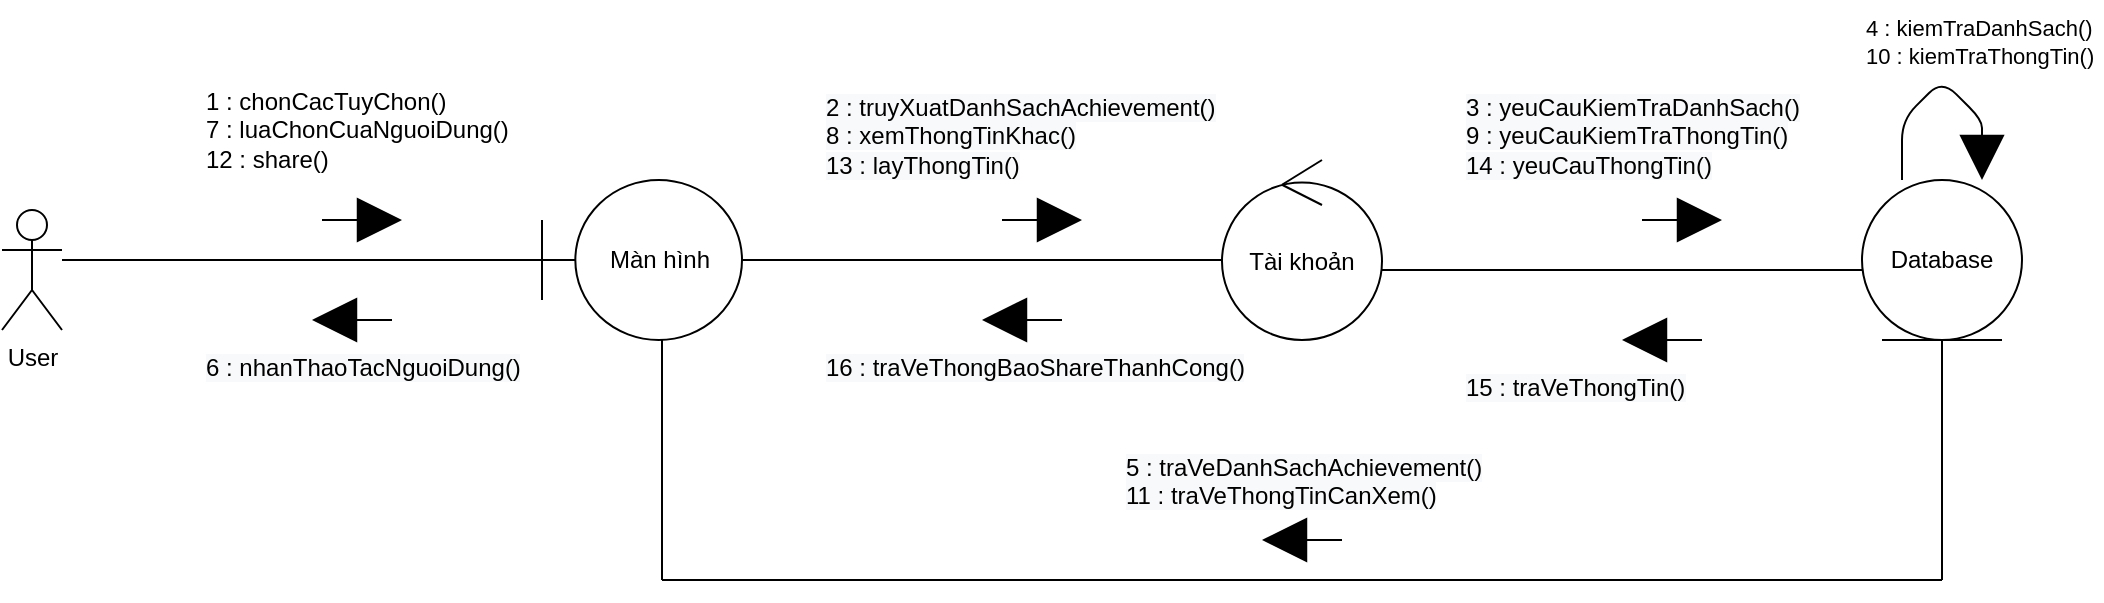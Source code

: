 <mxfile version="13.6.5">
    <diagram id="XJ9SEUUzNbHEPwtcxcTW" name="Page-1">
        <mxGraphModel dx="990" dy="585" grid="1" gridSize="10" guides="1" tooltips="1" connect="1" arrows="1" fold="1" page="1" pageScale="1" pageWidth="850" pageHeight="1100" background="#FFFFFF" math="0" shadow="0">
            <root>
                <mxCell id="0"/>
                <mxCell id="1" parent="0"/>
                <mxCell id="2" value="User&lt;br&gt;" style="shape=umlActor;verticalLabelPosition=bottom;verticalAlign=top;html=1;" parent="1" vertex="1">
                    <mxGeometry x="30" y="175" width="30" height="60" as="geometry"/>
                </mxCell>
                <mxCell id="15" value="Màn hình" style="shape=umlBoundary;whiteSpace=wrap;html=1;" parent="1" vertex="1">
                    <mxGeometry x="300" y="160" width="100" height="80" as="geometry"/>
                </mxCell>
                <mxCell id="16" value="Database" style="ellipse;shape=umlEntity;whiteSpace=wrap;html=1;" parent="1" vertex="1">
                    <mxGeometry x="960" y="160" width="80" height="80" as="geometry"/>
                </mxCell>
                <mxCell id="17" value="Tài khoản" style="ellipse;shape=umlControl;whiteSpace=wrap;html=1;" parent="1" vertex="1">
                    <mxGeometry x="640" y="150" width="80" height="90" as="geometry"/>
                </mxCell>
                <mxCell id="18" value="" style="html=1;verticalAlign=bottom;endArrow=block;startSize=7;endSize=20;endFill=1;sourcePerimeterSpacing=2;" parent="1" edge="1">
                    <mxGeometry x="0.25" y="70" width="80" relative="1" as="geometry">
                        <mxPoint x="190" y="180" as="sourcePoint"/>
                        <mxPoint x="230" y="180" as="targetPoint"/>
                        <mxPoint as="offset"/>
                    </mxGeometry>
                </mxCell>
                <mxCell id="30" value="" style="line;strokeWidth=1;rotatable=0;dashed=0;labelPosition=right;align=left;verticalAlign=middle;spacingTop=0;spacingLeft=6;points=[];portConstraint=eastwest;" parent="1" vertex="1">
                    <mxGeometry x="60" y="195" width="240" height="10" as="geometry"/>
                </mxCell>
                <mxCell id="33" value="1 : chonCacTuyChon()&lt;br&gt;7 : luaChonCuaNguoiDung()&lt;br&gt;12 : share()" style="text;html=1;align=left;verticalAlign=middle;resizable=0;points=[];autosize=1;" parent="1" vertex="1">
                    <mxGeometry x="130" y="110" width="170" height="50" as="geometry"/>
                </mxCell>
                <mxCell id="38" value="" style="line;strokeWidth=1;rotatable=0;dashed=0;labelPosition=right;align=left;verticalAlign=middle;spacingTop=0;spacingLeft=6;points=[];portConstraint=eastwest;" parent="1" vertex="1">
                    <mxGeometry x="400" y="195" width="240" height="10" as="geometry"/>
                </mxCell>
                <mxCell id="39" value="" style="html=1;verticalAlign=bottom;endArrow=block;startSize=7;endSize=20;endFill=1;sourcePerimeterSpacing=2;" parent="1" edge="1">
                    <mxGeometry x="0.25" y="70" width="80" relative="1" as="geometry">
                        <mxPoint x="530" y="180" as="sourcePoint"/>
                        <mxPoint x="570" y="180" as="targetPoint"/>
                        <mxPoint as="offset"/>
                    </mxGeometry>
                </mxCell>
                <mxCell id="40" value="&lt;span style=&quot;color: rgb(0 , 0 , 0) ; font-family: &amp;#34;helvetica&amp;#34; ; font-size: 12px ; font-style: normal ; font-weight: 400 ; letter-spacing: normal ; text-indent: 0px ; text-transform: none ; word-spacing: 0px ; background-color: rgb(248 , 249 , 250) ; display: inline ; float: none&quot;&gt;2 : truyXuatDanhSachAchievement()&lt;br&gt;8 : xemThongTinKhac()&lt;br&gt;13 : layThongTin()&lt;br&gt;&lt;/span&gt;" style="text;whiteSpace=wrap;html=1;" parent="1" vertex="1">
                    <mxGeometry x="440" y="110" width="200" height="50" as="geometry"/>
                </mxCell>
                <mxCell id="47" value="" style="line;strokeWidth=1;rotatable=0;dashed=0;labelPosition=right;align=left;verticalAlign=middle;spacingTop=0;spacingLeft=6;points=[];portConstraint=eastwest;" parent="1" vertex="1">
                    <mxGeometry x="720" y="200" width="240" height="10" as="geometry"/>
                </mxCell>
                <mxCell id="48" value="" style="html=1;verticalAlign=bottom;endArrow=block;startSize=7;endSize=20;endFill=1;sourcePerimeterSpacing=2;" parent="1" edge="1">
                    <mxGeometry x="0.25" y="70" width="80" relative="1" as="geometry">
                        <mxPoint x="850" y="180" as="sourcePoint"/>
                        <mxPoint x="890" y="180" as="targetPoint"/>
                        <mxPoint as="offset"/>
                    </mxGeometry>
                </mxCell>
                <mxCell id="49" value="&lt;span style=&quot;color: rgb(0 , 0 , 0) ; font-family: &amp;#34;helvetica&amp;#34; ; font-size: 12px ; font-style: normal ; font-weight: 400 ; letter-spacing: normal ; text-align: center ; text-indent: 0px ; text-transform: none ; word-spacing: 0px ; background-color: rgb(248 , 249 , 250) ; display: inline ; float: none&quot;&gt;3 : yeuCauKiemTraDanhSach()&lt;br&gt;&lt;span style=&quot;font-family: &amp;#34;helvetica&amp;#34;&quot;&gt;9 : yeuCauKiemTraThongTin()&lt;br&gt;&lt;/span&gt;&lt;span style=&quot;font-family: &amp;#34;helvetica&amp;#34;&quot;&gt;14 : yeuCauThongTin()&lt;/span&gt;&lt;br&gt;&lt;/span&gt;" style="text;whiteSpace=wrap;html=1;" parent="1" vertex="1">
                    <mxGeometry x="760" y="110" width="170" height="50" as="geometry"/>
                </mxCell>
                <mxCell id="52" value="" style="html=1;verticalAlign=bottom;endArrow=block;startSize=7;endSize=20;endFill=1;sourcePerimeterSpacing=2;" parent="1" edge="1">
                    <mxGeometry x="0.25" y="70" width="80" relative="1" as="geometry">
                        <mxPoint x="225" y="230" as="sourcePoint"/>
                        <mxPoint x="185" y="230" as="targetPoint"/>
                        <mxPoint as="offset"/>
                    </mxGeometry>
                </mxCell>
                <mxCell id="53" value="&lt;span style=&quot;color: rgba(0 , 0 , 0 , 0) ; font-family: monospace ; font-size: 0px&quot;&gt;%3CmxGraphModel%3E%3Croot%3E%3CmxCell%20id%3D%220%22%2F%3E%3CmxCell%20id%3D%221%22%20parent%3D%220%22%2F%3E%3CmxCell%20id%3D%222%22%20value%3D%22%22%20style%3D%22html%3D1%3BverticalAlign%3Dbottom%3BendArrow%3Dblock%3BstartSize%3D7%3BendSize%3D20%3BendFill%3D1%3BsourcePerimeterSpacing%3D2%3B%22%20edge%3D%221%22%20parent%3D%221%22%3E%3CmxGeometry%20x%3D%220.25%22%20y%3D%2270%22%20width%3D%2280%22%20relative%3D%221%22%20as%3D%22geometry%22%3E%3CmxPoint%20x%3D%22190%22%20y%3D%22180%22%20as%3D%22sourcePoint%22%2F%3E%3CmxPoint%20x%3D%22230%22%20y%3D%22180%22%20as%3D%22targetPoint%22%2F%3E%3CmxPoint%20as%3D%22offset%22%2F%3E%3C%2FmxGeometry%3E%3C%2FmxCell%3E%3C%2Froot%3E%3C%2FmxGraphModel%3E&lt;/span&gt;&lt;span style=&quot;color: rgba(0 , 0 , 0 , 0) ; font-family: monospace ; font-size: 0px&quot;&gt;%3CmxGraphModel%3E%3Croot%3E%3CmxCell%20id%3D%220%22%2F%3E%3CmxCell%20id%3D%221%22%20parent%3D%220%22%2F%3E%3CmxCell%20id%3D%222%22%20value%3D%22%22%20style%3D%22html%3D1%3BverticalAlign%3Dbottom%3BendArrow%3Dblock%3BstartSize%3D7%3BendSize%3D20%3BendFill%3D1%3BsourcePerimeterSpacing%3D2%3B%22%20edge%3D%221%22%20parent%3D%221%22%3E%3CmxGeometry%20x%3D%220.25%22%20y%3D%2270%22%20width%3D%2280%22%20relative%3D%221%22%20as%3D%22geometry%22%3E%3CmxPoint%20x%3D%22190%22%20y%3D%22180%22%20as%3D%22sourcePoint%22%2F%3E%3CmxPoint%20x%3D%22230%22%20y%3D%22180%22%20as%3D%22targetPoint%22%2F%3E%3CmxPoint%20as%3D%22offset%22%2F%3E%3C%2FmxGeometry%3E%3C%2FmxCell%3E%3C%2Froot%3E%3C%2FmxGraphModel%3E&lt;/span&gt;" style="text;html=1;align=center;verticalAlign=middle;resizable=0;points=[];autosize=1;" parent="1" vertex="1">
                    <mxGeometry x="160" y="300" width="20" height="20" as="geometry"/>
                </mxCell>
                <mxCell id="54" value="&lt;span style=&quot;color: rgb(0, 0, 0); font-family: helvetica; font-size: 12px; font-style: normal; font-weight: 400; letter-spacing: normal; text-align: center; text-indent: 0px; text-transform: none; word-spacing: 0px; background-color: rgb(248, 249, 250); display: inline; float: none;&quot;&gt;6 : nhanThaoTacNguoiDung()&lt;/span&gt;" style="text;whiteSpace=wrap;html=1;" parent="1" vertex="1">
                    <mxGeometry x="130" y="240" width="180" height="30" as="geometry"/>
                </mxCell>
                <mxCell id="55" value="&lt;span style=&quot;color: rgb(0 , 0 , 0) ; font-family: &amp;#34;helvetica&amp;#34; ; font-size: 11px ; font-style: normal ; font-weight: 400 ; letter-spacing: normal ; text-align: left ; text-indent: 0px ; text-transform: none ; word-spacing: 0px ; background-color: rgb(255 , 255 , 255) ; display: inline ; float: none&quot;&gt;4 : kiemTraDanhSach()&lt;br&gt;&lt;span style=&quot;font-family: &amp;#34;helvetica&amp;#34;&quot;&gt;10 : kiemTraThongTin()&lt;/span&gt;&lt;br&gt;&lt;/span&gt;" style="text;whiteSpace=wrap;html=1;" parent="1" vertex="1">
                    <mxGeometry x="960" y="70" width="120" height="30" as="geometry"/>
                </mxCell>
                <mxCell id="56" value="" style="line;strokeWidth=1;rotatable=0;dashed=0;labelPosition=right;align=left;verticalAlign=middle;spacingTop=0;spacingLeft=6;points=[];portConstraint=eastwest;" parent="1" vertex="1">
                    <mxGeometry x="360" y="350" width="640" height="20" as="geometry"/>
                </mxCell>
                <mxCell id="62" value="" style="endArrow=none;html=1;strokeColor=#000000;entryX=0.5;entryY=1;entryDx=0;entryDy=0;" parent="1" target="16" edge="1">
                    <mxGeometry width="50" height="50" relative="1" as="geometry">
                        <mxPoint x="1000" y="360" as="sourcePoint"/>
                        <mxPoint x="1000" y="280" as="targetPoint"/>
                    </mxGeometry>
                </mxCell>
                <mxCell id="63" value="" style="endArrow=none;html=1;strokeColor=#000000;entryX=0.5;entryY=1;entryDx=0;entryDy=0;" parent="1" edge="1">
                    <mxGeometry width="50" height="50" relative="1" as="geometry">
                        <mxPoint x="360" y="360" as="sourcePoint"/>
                        <mxPoint x="360" y="240" as="targetPoint"/>
                    </mxGeometry>
                </mxCell>
                <mxCell id="64" value="&lt;span style=&quot;color: rgb(0 , 0 , 0) ; font-family: &amp;#34;helvetica&amp;#34; ; font-size: 12px ; font-style: normal ; font-weight: 400 ; letter-spacing: normal ; text-align: center ; text-indent: 0px ; text-transform: none ; word-spacing: 0px ; background-color: rgb(248 , 249 , 250) ; display: inline ; float: none&quot;&gt;5 : traVeDanhSachAchievement()&lt;br&gt;&lt;span style=&quot;font-family: &amp;#34;helvetica&amp;#34;&quot;&gt;11 : traVeThongTinCanXem()&lt;/span&gt;&lt;br&gt;&lt;/span&gt;" style="text;whiteSpace=wrap;html=1;" parent="1" vertex="1">
                    <mxGeometry x="590" y="290" width="190" height="35" as="geometry"/>
                </mxCell>
                <mxCell id="65" value="" style="html=1;verticalAlign=bottom;endArrow=block;startSize=7;endSize=20;endFill=1;sourcePerimeterSpacing=2;" parent="1" edge="1">
                    <mxGeometry x="0.25" y="70" width="80" relative="1" as="geometry">
                        <mxPoint x="700" y="340" as="sourcePoint"/>
                        <mxPoint x="660" y="340" as="targetPoint"/>
                        <mxPoint as="offset"/>
                    </mxGeometry>
                </mxCell>
                <mxCell id="66" value="" style="html=1;verticalAlign=bottom;endArrow=block;startSize=7;endSize=20;endFill=1;sourcePerimeterSpacing=2;" parent="1" edge="1">
                    <mxGeometry x="0.25" y="70" width="80" relative="1" as="geometry">
                        <mxPoint x="880" y="240" as="sourcePoint"/>
                        <mxPoint x="840" y="240" as="targetPoint"/>
                        <mxPoint as="offset"/>
                    </mxGeometry>
                </mxCell>
                <mxCell id="67" value="&lt;span style=&quot;color: rgb(0, 0, 0); font-family: helvetica; font-size: 12px; font-style: normal; font-weight: 400; letter-spacing: normal; text-align: center; text-indent: 0px; text-transform: none; word-spacing: 0px; background-color: rgb(248, 249, 250); display: inline; float: none;&quot;&gt;15 : traVeThongTin()&lt;/span&gt;" style="text;whiteSpace=wrap;html=1;" parent="1" vertex="1">
                    <mxGeometry x="760" y="250" width="140" height="20" as="geometry"/>
                </mxCell>
                <mxCell id="68" value="&lt;span style=&quot;color: rgb(0, 0, 0); font-family: helvetica; font-size: 12px; font-style: normal; font-weight: 400; letter-spacing: normal; text-align: center; text-indent: 0px; text-transform: none; word-spacing: 0px; background-color: rgb(248, 249, 250); display: inline; float: none;&quot;&gt;16 : traVeThongBaoShareThanhCong()&lt;/span&gt;" style="text;whiteSpace=wrap;html=1;" parent="1" vertex="1">
                    <mxGeometry x="440" y="240" width="240" height="30" as="geometry"/>
                </mxCell>
                <mxCell id="69" value="" style="html=1;verticalAlign=bottom;endArrow=block;startSize=7;endSize=20;endFill=1;sourcePerimeterSpacing=2;" parent="1" edge="1">
                    <mxGeometry x="0.25" y="70" width="80" relative="1" as="geometry">
                        <mxPoint x="560" y="230" as="sourcePoint"/>
                        <mxPoint x="520" y="230" as="targetPoint"/>
                        <mxPoint as="offset"/>
                    </mxGeometry>
                </mxCell>
                <mxCell id="71" value="" style="html=1;verticalAlign=bottom;endArrow=block;endSize=20;" parent="1" edge="1">
                    <mxGeometry width="80" relative="1" as="geometry">
                        <mxPoint x="980" y="160" as="sourcePoint"/>
                        <mxPoint x="1020" y="160" as="targetPoint"/>
                        <Array as="points">
                            <mxPoint x="980" y="130"/>
                            <mxPoint x="1000" y="110"/>
                            <mxPoint x="1020" y="130"/>
                        </Array>
                    </mxGeometry>
                </mxCell>
            </root>
        </mxGraphModel>
    </diagram>
</mxfile>
